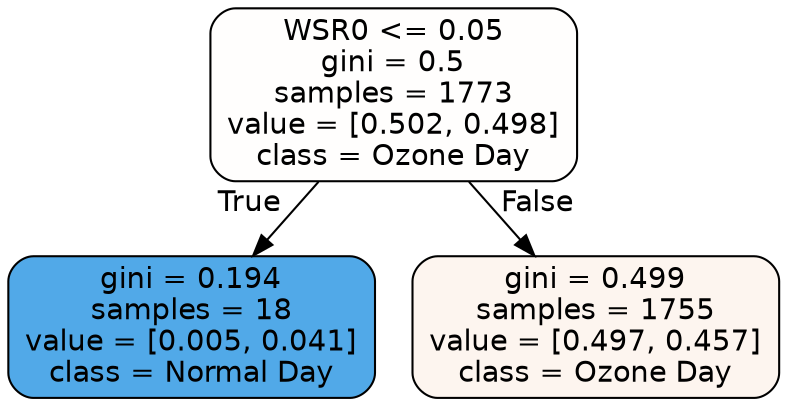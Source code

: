 digraph Tree {
node [shape=box, style="filled, rounded", color="black", fontname=helvetica] ;
edge [fontname=helvetica] ;
0 [label="WSR0 <= 0.05\ngini = 0.5\nsamples = 1773\nvalue = [0.502, 0.498]\nclass = Ozone Day", fillcolor="#fffefd"] ;
1 [label="gini = 0.194\nsamples = 18\nvalue = [0.005, 0.041]\nclass = Normal Day", fillcolor="#51a9e8"] ;
0 -> 1 [labeldistance=2.5, labelangle=45, headlabel="True"] ;
2 [label="gini = 0.499\nsamples = 1755\nvalue = [0.497, 0.457]\nclass = Ozone Day", fillcolor="#fdf5ef"] ;
0 -> 2 [labeldistance=2.5, labelangle=-45, headlabel="False"] ;
}